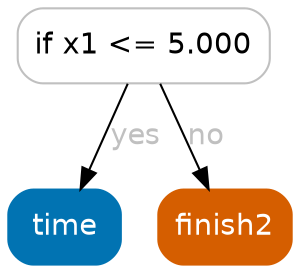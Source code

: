 digraph Tree {
	graph [bb="0,0,136,123"];
	node [color=gray,
		fillcolor=white,
		fontname=helvetica,
		label="\N",
		shape=box,
		style="filled, rounded"
	];
	edge [fontname=helvetica];
	0	[height=0.5,
		label="if x1 <= 5.000",
		pos="65,105",
		width=1.6806];
	1	[color="#0173b2",
		fillcolor="#0173b2",
		fontcolor=white,
		height=0.5,
		label=time,
		pos="27,18",
		width=0.75];
	0 -> 1	[fontcolor=gray,
		label=yes,
		lp="61.5,61.5",
		pos="e,34.678,36.175 57.31,86.799 52.005,74.932 44.85,58.928 38.824,45.449"];
	2	[color="#d55e00",
		fillcolor="#d55e00",
		fontcolor=white,
		height=0.5,
		label=finish2,
		pos="104,18",
		width=0.88889];
	0 -> 2	[fontcolor=gray,
		label=no,
		lp="95,61.5",
		pos="e,96.12,36.175 72.892,86.799 78.337,74.932 85.68,58.928 91.865,45.449"];
}

